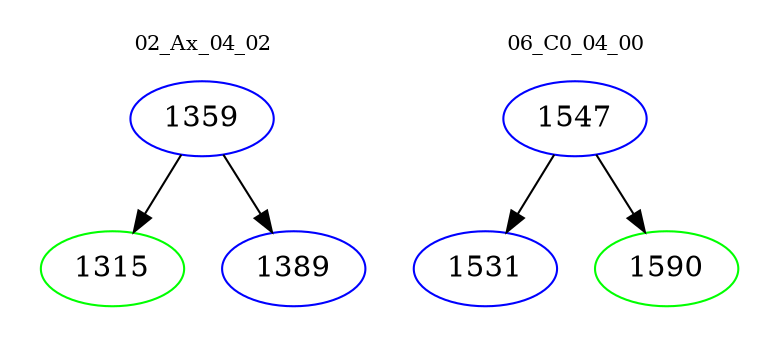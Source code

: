 digraph{
subgraph cluster_0 {
color = white
label = "02_Ax_04_02";
fontsize=10;
T0_1359 [label="1359", color="blue"]
T0_1359 -> T0_1315 [color="black"]
T0_1315 [label="1315", color="green"]
T0_1359 -> T0_1389 [color="black"]
T0_1389 [label="1389", color="blue"]
}
subgraph cluster_1 {
color = white
label = "06_C0_04_00";
fontsize=10;
T1_1547 [label="1547", color="blue"]
T1_1547 -> T1_1531 [color="black"]
T1_1531 [label="1531", color="blue"]
T1_1547 -> T1_1590 [color="black"]
T1_1590 [label="1590", color="green"]
}
}
